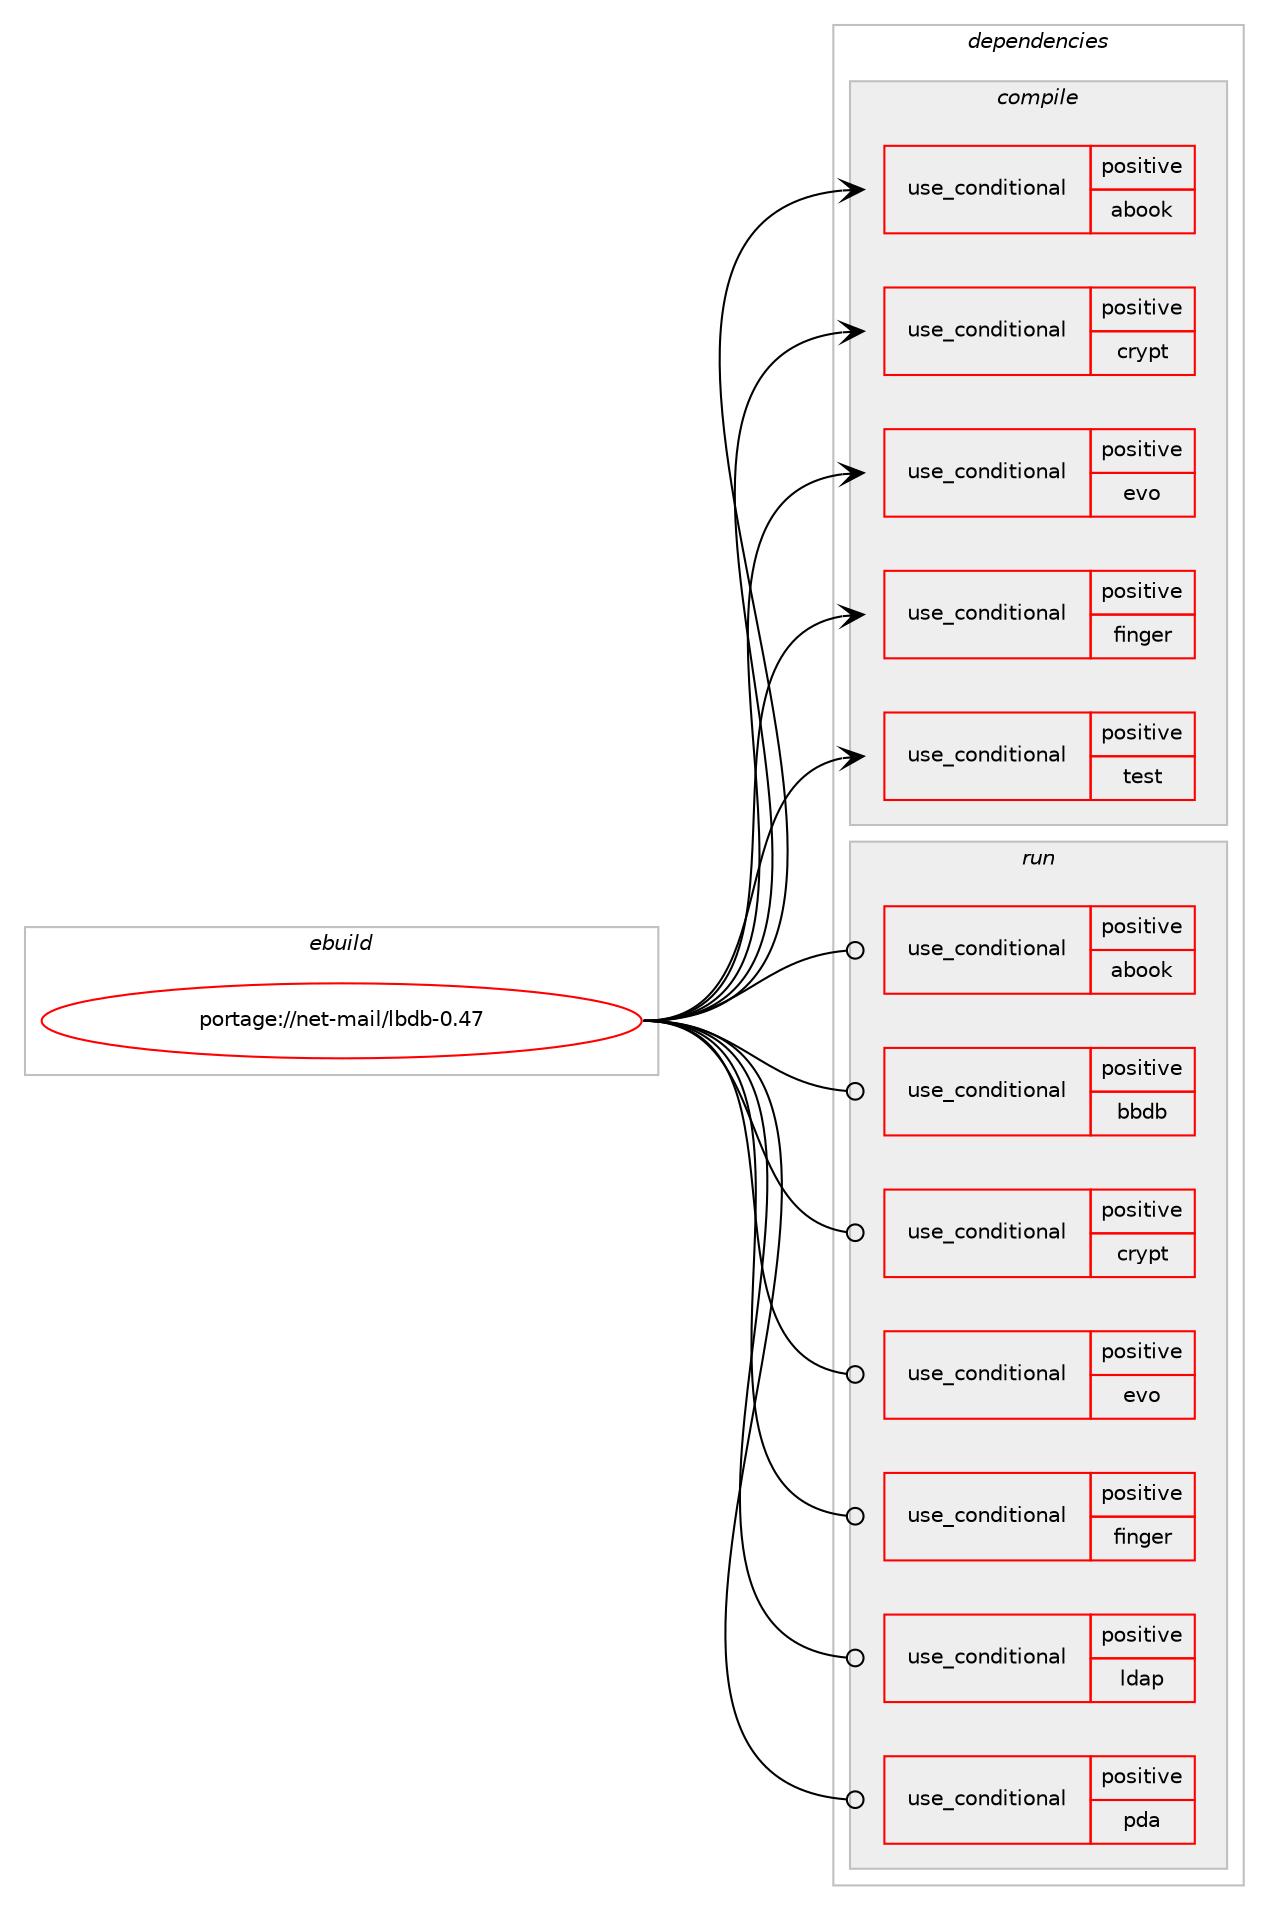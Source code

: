 digraph prolog {

# *************
# Graph options
# *************

newrank=true;
concentrate=true;
compound=true;
graph [rankdir=LR,fontname=Helvetica,fontsize=10,ranksep=1.5];#, ranksep=2.5, nodesep=0.2];
edge  [arrowhead=vee];
node  [fontname=Helvetica,fontsize=10];

# **********
# The ebuild
# **********

subgraph cluster_leftcol {
color=gray;
rank=same;
label=<<i>ebuild</i>>;
id [label="portage://net-mail/lbdb-0.47", color=red, width=4, href="../net-mail/lbdb-0.47.svg"];
}

# ****************
# The dependencies
# ****************

subgraph cluster_midcol {
color=gray;
label=<<i>dependencies</i>>;
subgraph cluster_compile {
fillcolor="#eeeeee";
style=filled;
label=<<i>compile</i>>;
subgraph cond92714 {
dependency185417 [label=<<TABLE BORDER="0" CELLBORDER="1" CELLSPACING="0" CELLPADDING="4"><TR><TD ROWSPAN="3" CELLPADDING="10">use_conditional</TD></TR><TR><TD>positive</TD></TR><TR><TD>abook</TD></TR></TABLE>>, shape=none, color=red];
# *** BEGIN UNKNOWN DEPENDENCY TYPE (TODO) ***
# dependency185417 -> package_dependency(portage://net-mail/lbdb-0.47,install,no,app-misc,abook,none,[,,],[],[])
# *** END UNKNOWN DEPENDENCY TYPE (TODO) ***

}
id:e -> dependency185417:w [weight=20,style="solid",arrowhead="vee"];
subgraph cond92715 {
dependency185418 [label=<<TABLE BORDER="0" CELLBORDER="1" CELLSPACING="0" CELLPADDING="4"><TR><TD ROWSPAN="3" CELLPADDING="10">use_conditional</TD></TR><TR><TD>positive</TD></TR><TR><TD>crypt</TD></TR></TABLE>>, shape=none, color=red];
# *** BEGIN UNKNOWN DEPENDENCY TYPE (TODO) ***
# dependency185418 -> package_dependency(portage://net-mail/lbdb-0.47,install,no,app-crypt,gnupg,none,[,,],[],[])
# *** END UNKNOWN DEPENDENCY TYPE (TODO) ***

}
id:e -> dependency185418:w [weight=20,style="solid",arrowhead="vee"];
subgraph cond92716 {
dependency185419 [label=<<TABLE BORDER="0" CELLBORDER="1" CELLSPACING="0" CELLPADDING="4"><TR><TD ROWSPAN="3" CELLPADDING="10">use_conditional</TD></TR><TR><TD>positive</TD></TR><TR><TD>evo</TD></TR></TABLE>>, shape=none, color=red];
# *** BEGIN UNKNOWN DEPENDENCY TYPE (TODO) ***
# dependency185419 -> package_dependency(portage://net-mail/lbdb-0.47,install,no,mail-client,evolution,none,[,,],[],[])
# *** END UNKNOWN DEPENDENCY TYPE (TODO) ***

}
id:e -> dependency185419:w [weight=20,style="solid",arrowhead="vee"];
subgraph cond92717 {
dependency185420 [label=<<TABLE BORDER="0" CELLBORDER="1" CELLSPACING="0" CELLPADDING="4"><TR><TD ROWSPAN="3" CELLPADDING="10">use_conditional</TD></TR><TR><TD>positive</TD></TR><TR><TD>finger</TD></TR></TABLE>>, shape=none, color=red];
# *** BEGIN UNKNOWN DEPENDENCY TYPE (TODO) ***
# dependency185420 -> package_dependency(portage://net-mail/lbdb-0.47,install,no,net-misc,netkit-fingerd,none,[,,],[],[])
# *** END UNKNOWN DEPENDENCY TYPE (TODO) ***

}
id:e -> dependency185420:w [weight=20,style="solid",arrowhead="vee"];
subgraph cond92718 {
dependency185421 [label=<<TABLE BORDER="0" CELLBORDER="1" CELLSPACING="0" CELLPADDING="4"><TR><TD ROWSPAN="3" CELLPADDING="10">use_conditional</TD></TR><TR><TD>positive</TD></TR><TR><TD>test</TD></TR></TABLE>>, shape=none, color=red];
# *** BEGIN UNKNOWN DEPENDENCY TYPE (TODO) ***
# dependency185421 -> package_dependency(portage://net-mail/lbdb-0.47,install,no,dev-perl,Palm,none,[,,],[],[])
# *** END UNKNOWN DEPENDENCY TYPE (TODO) ***

# *** BEGIN UNKNOWN DEPENDENCY TYPE (TODO) ***
# dependency185421 -> package_dependency(portage://net-mail/lbdb-0.47,install,no,dev-perl,perl-ldap,none,[,,],[],[])
# *** END UNKNOWN DEPENDENCY TYPE (TODO) ***

}
id:e -> dependency185421:w [weight=20,style="solid",arrowhead="vee"];
# *** BEGIN UNKNOWN DEPENDENCY TYPE (TODO) ***
# id -> package_dependency(portage://net-mail/lbdb-0.47,install,no,dev-libs,libvformat,none,[,,],[],[])
# *** END UNKNOWN DEPENDENCY TYPE (TODO) ***

}
subgraph cluster_compileandrun {
fillcolor="#eeeeee";
style=filled;
label=<<i>compile and run</i>>;
}
subgraph cluster_run {
fillcolor="#eeeeee";
style=filled;
label=<<i>run</i>>;
subgraph cond92719 {
dependency185422 [label=<<TABLE BORDER="0" CELLBORDER="1" CELLSPACING="0" CELLPADDING="4"><TR><TD ROWSPAN="3" CELLPADDING="10">use_conditional</TD></TR><TR><TD>positive</TD></TR><TR><TD>abook</TD></TR></TABLE>>, shape=none, color=red];
# *** BEGIN UNKNOWN DEPENDENCY TYPE (TODO) ***
# dependency185422 -> package_dependency(portage://net-mail/lbdb-0.47,run,no,app-misc,abook,none,[,,],[],[])
# *** END UNKNOWN DEPENDENCY TYPE (TODO) ***

}
id:e -> dependency185422:w [weight=20,style="solid",arrowhead="odot"];
subgraph cond92720 {
dependency185423 [label=<<TABLE BORDER="0" CELLBORDER="1" CELLSPACING="0" CELLPADDING="4"><TR><TD ROWSPAN="3" CELLPADDING="10">use_conditional</TD></TR><TR><TD>positive</TD></TR><TR><TD>bbdb</TD></TR></TABLE>>, shape=none, color=red];
# *** BEGIN UNKNOWN DEPENDENCY TYPE (TODO) ***
# dependency185423 -> package_dependency(portage://net-mail/lbdb-0.47,run,no,app-emacs,bbdb,none,[,,],[],[])
# *** END UNKNOWN DEPENDENCY TYPE (TODO) ***

}
id:e -> dependency185423:w [weight=20,style="solid",arrowhead="odot"];
subgraph cond92721 {
dependency185424 [label=<<TABLE BORDER="0" CELLBORDER="1" CELLSPACING="0" CELLPADDING="4"><TR><TD ROWSPAN="3" CELLPADDING="10">use_conditional</TD></TR><TR><TD>positive</TD></TR><TR><TD>crypt</TD></TR></TABLE>>, shape=none, color=red];
# *** BEGIN UNKNOWN DEPENDENCY TYPE (TODO) ***
# dependency185424 -> package_dependency(portage://net-mail/lbdb-0.47,run,no,app-crypt,gnupg,none,[,,],[],[])
# *** END UNKNOWN DEPENDENCY TYPE (TODO) ***

}
id:e -> dependency185424:w [weight=20,style="solid",arrowhead="odot"];
subgraph cond92722 {
dependency185425 [label=<<TABLE BORDER="0" CELLBORDER="1" CELLSPACING="0" CELLPADDING="4"><TR><TD ROWSPAN="3" CELLPADDING="10">use_conditional</TD></TR><TR><TD>positive</TD></TR><TR><TD>evo</TD></TR></TABLE>>, shape=none, color=red];
# *** BEGIN UNKNOWN DEPENDENCY TYPE (TODO) ***
# dependency185425 -> package_dependency(portage://net-mail/lbdb-0.47,run,no,mail-client,evolution,none,[,,],[],[])
# *** END UNKNOWN DEPENDENCY TYPE (TODO) ***

}
id:e -> dependency185425:w [weight=20,style="solid",arrowhead="odot"];
subgraph cond92723 {
dependency185426 [label=<<TABLE BORDER="0" CELLBORDER="1" CELLSPACING="0" CELLPADDING="4"><TR><TD ROWSPAN="3" CELLPADDING="10">use_conditional</TD></TR><TR><TD>positive</TD></TR><TR><TD>finger</TD></TR></TABLE>>, shape=none, color=red];
# *** BEGIN UNKNOWN DEPENDENCY TYPE (TODO) ***
# dependency185426 -> package_dependency(portage://net-mail/lbdb-0.47,run,no,net-misc,netkit-fingerd,none,[,,],[],[])
# *** END UNKNOWN DEPENDENCY TYPE (TODO) ***

}
id:e -> dependency185426:w [weight=20,style="solid",arrowhead="odot"];
subgraph cond92724 {
dependency185427 [label=<<TABLE BORDER="0" CELLBORDER="1" CELLSPACING="0" CELLPADDING="4"><TR><TD ROWSPAN="3" CELLPADDING="10">use_conditional</TD></TR><TR><TD>positive</TD></TR><TR><TD>ldap</TD></TR></TABLE>>, shape=none, color=red];
# *** BEGIN UNKNOWN DEPENDENCY TYPE (TODO) ***
# dependency185427 -> package_dependency(portage://net-mail/lbdb-0.47,run,no,dev-perl,perl-ldap,none,[,,],[],[])
# *** END UNKNOWN DEPENDENCY TYPE (TODO) ***

}
id:e -> dependency185427:w [weight=20,style="solid",arrowhead="odot"];
subgraph cond92725 {
dependency185428 [label=<<TABLE BORDER="0" CELLBORDER="1" CELLSPACING="0" CELLPADDING="4"><TR><TD ROWSPAN="3" CELLPADDING="10">use_conditional</TD></TR><TR><TD>positive</TD></TR><TR><TD>pda</TD></TR></TABLE>>, shape=none, color=red];
# *** BEGIN UNKNOWN DEPENDENCY TYPE (TODO) ***
# dependency185428 -> package_dependency(portage://net-mail/lbdb-0.47,run,no,dev-perl,Palm,none,[,,],[],[])
# *** END UNKNOWN DEPENDENCY TYPE (TODO) ***

}
id:e -> dependency185428:w [weight=20,style="solid",arrowhead="odot"];
# *** BEGIN UNKNOWN DEPENDENCY TYPE (TODO) ***
# id -> package_dependency(portage://net-mail/lbdb-0.47,run,no,dev-libs,libvformat,none,[,,],[],[])
# *** END UNKNOWN DEPENDENCY TYPE (TODO) ***

}
}

# **************
# The candidates
# **************

subgraph cluster_choices {
rank=same;
color=gray;
label=<<i>candidates</i>>;

}

}
